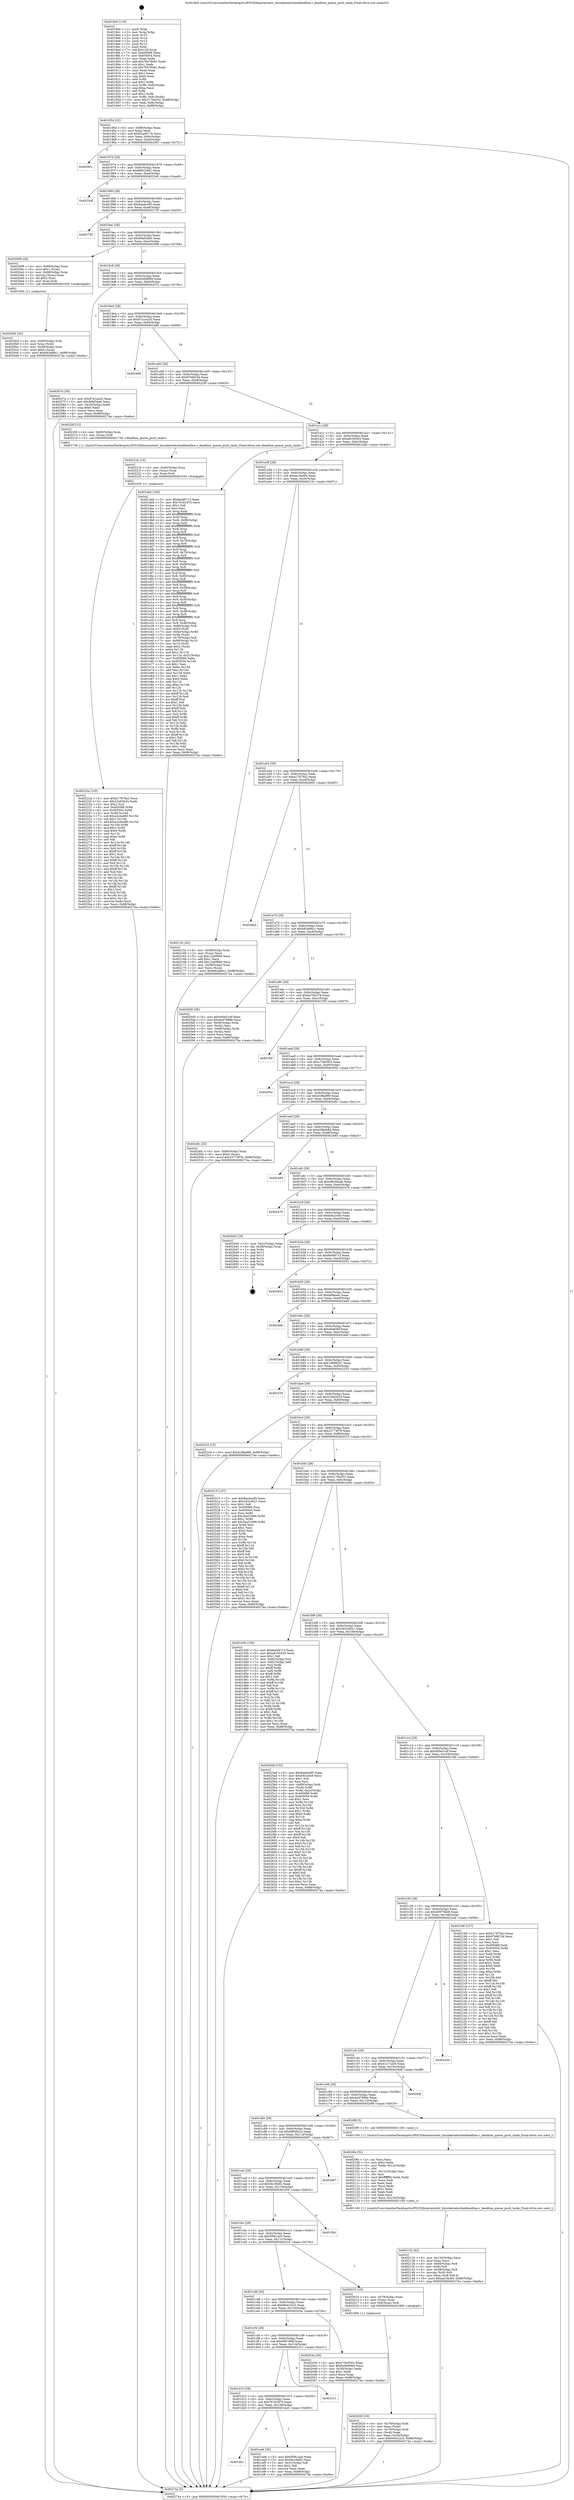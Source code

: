 digraph "0x4018e0" {
  label = "0x4018e0 (/mnt/c/Users/mathe/Desktop/tcc/POCII/binaries/extr_linuxkernelscheddeadline.c_deadline_queue_push_tasks_Final-ollvm.out::main(0))"
  labelloc = "t"
  node[shape=record]

  Entry [label="",width=0.3,height=0.3,shape=circle,fillcolor=black,style=filled]
  "0x401954" [label="{
     0x401954 [32]\l
     | [instrs]\l
     &nbsp;&nbsp;0x401954 \<+6\>: mov -0x88(%rbp),%eax\l
     &nbsp;&nbsp;0x40195a \<+2\>: mov %eax,%ecx\l
     &nbsp;&nbsp;0x40195c \<+6\>: sub $0x81ad017b,%ecx\l
     &nbsp;&nbsp;0x401962 \<+6\>: mov %eax,-0x9c(%rbp)\l
     &nbsp;&nbsp;0x401968 \<+6\>: mov %ecx,-0xa0(%rbp)\l
     &nbsp;&nbsp;0x40196e \<+6\>: je 0000000000402001 \<main+0x721\>\l
  }"]
  "0x402001" [label="{
     0x402001\l
  }", style=dashed]
  "0x401974" [label="{
     0x401974 [28]\l
     | [instrs]\l
     &nbsp;&nbsp;0x401974 \<+5\>: jmp 0000000000401979 \<main+0x99\>\l
     &nbsp;&nbsp;0x401979 \<+6\>: mov -0x9c(%rbp),%eax\l
     &nbsp;&nbsp;0x40197f \<+5\>: sub $0x86022461,%eax\l
     &nbsp;&nbsp;0x401984 \<+6\>: mov %eax,-0xa4(%rbp)\l
     &nbsp;&nbsp;0x40198a \<+6\>: je 00000000004023c8 \<main+0xae8\>\l
  }"]
  Exit [label="",width=0.3,height=0.3,shape=circle,fillcolor=black,style=filled,peripheries=2]
  "0x4023c8" [label="{
     0x4023c8\l
  }", style=dashed]
  "0x401990" [label="{
     0x401990 [28]\l
     | [instrs]\l
     &nbsp;&nbsp;0x401990 \<+5\>: jmp 0000000000401995 \<main+0xb5\>\l
     &nbsp;&nbsp;0x401995 \<+6\>: mov -0x9c(%rbp),%eax\l
     &nbsp;&nbsp;0x40199b \<+5\>: sub $0x8aedce95,%eax\l
     &nbsp;&nbsp;0x4019a0 \<+6\>: mov %eax,-0xa8(%rbp)\l
     &nbsp;&nbsp;0x4019a6 \<+6\>: je 0000000000402735 \<main+0xe55\>\l
  }"]
  "0x40222a" [label="{
     0x40222a [155]\l
     | [instrs]\l
     &nbsp;&nbsp;0x40222a \<+5\>: mov $0xb17879a2,%ecx\l
     &nbsp;&nbsp;0x40222f \<+5\>: mov $0x22e62b34,%edx\l
     &nbsp;&nbsp;0x402234 \<+3\>: mov $0x1,%sil\l
     &nbsp;&nbsp;0x402237 \<+8\>: mov 0x405068,%r8d\l
     &nbsp;&nbsp;0x40223f \<+8\>: mov 0x405054,%r9d\l
     &nbsp;&nbsp;0x402247 \<+3\>: mov %r8d,%r10d\l
     &nbsp;&nbsp;0x40224a \<+7\>: sub $0xa2cdad80,%r10d\l
     &nbsp;&nbsp;0x402251 \<+4\>: sub $0x1,%r10d\l
     &nbsp;&nbsp;0x402255 \<+7\>: add $0xa2cdad80,%r10d\l
     &nbsp;&nbsp;0x40225c \<+4\>: imul %r10d,%r8d\l
     &nbsp;&nbsp;0x402260 \<+4\>: and $0x1,%r8d\l
     &nbsp;&nbsp;0x402264 \<+4\>: cmp $0x0,%r8d\l
     &nbsp;&nbsp;0x402268 \<+4\>: sete %r11b\l
     &nbsp;&nbsp;0x40226c \<+4\>: cmp $0xa,%r9d\l
     &nbsp;&nbsp;0x402270 \<+3\>: setl %bl\l
     &nbsp;&nbsp;0x402273 \<+3\>: mov %r11b,%r14b\l
     &nbsp;&nbsp;0x402276 \<+4\>: xor $0xff,%r14b\l
     &nbsp;&nbsp;0x40227a \<+3\>: mov %bl,%r15b\l
     &nbsp;&nbsp;0x40227d \<+4\>: xor $0xff,%r15b\l
     &nbsp;&nbsp;0x402281 \<+4\>: xor $0x1,%sil\l
     &nbsp;&nbsp;0x402285 \<+3\>: mov %r14b,%r12b\l
     &nbsp;&nbsp;0x402288 \<+4\>: and $0xff,%r12b\l
     &nbsp;&nbsp;0x40228c \<+3\>: and %sil,%r11b\l
     &nbsp;&nbsp;0x40228f \<+3\>: mov %r15b,%r13b\l
     &nbsp;&nbsp;0x402292 \<+4\>: and $0xff,%r13b\l
     &nbsp;&nbsp;0x402296 \<+3\>: and %sil,%bl\l
     &nbsp;&nbsp;0x402299 \<+3\>: or %r11b,%r12b\l
     &nbsp;&nbsp;0x40229c \<+3\>: or %bl,%r13b\l
     &nbsp;&nbsp;0x40229f \<+3\>: xor %r13b,%r12b\l
     &nbsp;&nbsp;0x4022a2 \<+3\>: or %r15b,%r14b\l
     &nbsp;&nbsp;0x4022a5 \<+4\>: xor $0xff,%r14b\l
     &nbsp;&nbsp;0x4022a9 \<+4\>: or $0x1,%sil\l
     &nbsp;&nbsp;0x4022ad \<+3\>: and %sil,%r14b\l
     &nbsp;&nbsp;0x4022b0 \<+3\>: or %r14b,%r12b\l
     &nbsp;&nbsp;0x4022b3 \<+4\>: test $0x1,%r12b\l
     &nbsp;&nbsp;0x4022b7 \<+3\>: cmovne %edx,%ecx\l
     &nbsp;&nbsp;0x4022ba \<+6\>: mov %ecx,-0x88(%rbp)\l
     &nbsp;&nbsp;0x4022c0 \<+5\>: jmp 000000000040274a \<main+0xe6a\>\l
  }"]
  "0x402735" [label="{
     0x402735\l
  }", style=dashed]
  "0x4019ac" [label="{
     0x4019ac [28]\l
     | [instrs]\l
     &nbsp;&nbsp;0x4019ac \<+5\>: jmp 00000000004019b1 \<main+0xd1\>\l
     &nbsp;&nbsp;0x4019b1 \<+6\>: mov -0x9c(%rbp),%eax\l
     &nbsp;&nbsp;0x4019b7 \<+5\>: sub $0x90bf3da6,%eax\l
     &nbsp;&nbsp;0x4019bc \<+6\>: mov %eax,-0xac(%rbp)\l
     &nbsp;&nbsp;0x4019c2 \<+6\>: je 0000000000402098 \<main+0x7b8\>\l
  }"]
  "0x40221b" [label="{
     0x40221b [15]\l
     | [instrs]\l
     &nbsp;&nbsp;0x40221b \<+4\>: mov -0x60(%rbp),%rax\l
     &nbsp;&nbsp;0x40221f \<+3\>: mov (%rax),%rax\l
     &nbsp;&nbsp;0x402222 \<+3\>: mov %rax,%rdi\l
     &nbsp;&nbsp;0x402225 \<+5\>: call 0000000000401030 \<free@plt\>\l
     | [calls]\l
     &nbsp;&nbsp;0x401030 \{1\} (unknown)\l
  }"]
  "0x402098" [label="{
     0x402098 [29]\l
     | [instrs]\l
     &nbsp;&nbsp;0x402098 \<+4\>: mov -0x68(%rbp),%rax\l
     &nbsp;&nbsp;0x40209c \<+6\>: movl $0x1,(%rax)\l
     &nbsp;&nbsp;0x4020a2 \<+4\>: mov -0x68(%rbp),%rax\l
     &nbsp;&nbsp;0x4020a6 \<+3\>: movslq (%rax),%rax\l
     &nbsp;&nbsp;0x4020a9 \<+4\>: shl $0x2,%rax\l
     &nbsp;&nbsp;0x4020ad \<+3\>: mov %rax,%rdi\l
     &nbsp;&nbsp;0x4020b0 \<+5\>: call 0000000000401050 \<malloc@plt\>\l
     | [calls]\l
     &nbsp;&nbsp;0x401050 \{1\} (unknown)\l
  }"]
  "0x4019c8" [label="{
     0x4019c8 [28]\l
     | [instrs]\l
     &nbsp;&nbsp;0x4019c8 \<+5\>: jmp 00000000004019cd \<main+0xed\>\l
     &nbsp;&nbsp;0x4019cd \<+6\>: mov -0x9c(%rbp),%eax\l
     &nbsp;&nbsp;0x4019d3 \<+5\>: sub $0x920b9069,%eax\l
     &nbsp;&nbsp;0x4019d8 \<+6\>: mov %eax,-0xb0(%rbp)\l
     &nbsp;&nbsp;0x4019de \<+6\>: je 000000000040207a \<main+0x79a\>\l
  }"]
  "0x402132" [label="{
     0x402132 [42]\l
     | [instrs]\l
     &nbsp;&nbsp;0x402132 \<+6\>: mov -0x130(%rbp),%ecx\l
     &nbsp;&nbsp;0x402138 \<+3\>: imul %eax,%ecx\l
     &nbsp;&nbsp;0x40213b \<+4\>: mov -0x60(%rbp),%r8\l
     &nbsp;&nbsp;0x40213f \<+3\>: mov (%r8),%r8\l
     &nbsp;&nbsp;0x402142 \<+4\>: mov -0x58(%rbp),%r9\l
     &nbsp;&nbsp;0x402146 \<+3\>: movslq (%r9),%r9\l
     &nbsp;&nbsp;0x402149 \<+4\>: mov %ecx,(%r8,%r9,4)\l
     &nbsp;&nbsp;0x40214d \<+10\>: movl $0xaa16a4f4,-0x88(%rbp)\l
     &nbsp;&nbsp;0x402157 \<+5\>: jmp 000000000040274a \<main+0xe6a\>\l
  }"]
  "0x40207a" [label="{
     0x40207a [30]\l
     | [instrs]\l
     &nbsp;&nbsp;0x40207a \<+5\>: mov $0x97a1ea20,%eax\l
     &nbsp;&nbsp;0x40207f \<+5\>: mov $0x90bf3da6,%ecx\l
     &nbsp;&nbsp;0x402084 \<+3\>: mov -0x30(%rbp),%edx\l
     &nbsp;&nbsp;0x402087 \<+3\>: cmp $0x0,%edx\l
     &nbsp;&nbsp;0x40208a \<+3\>: cmove %ecx,%eax\l
     &nbsp;&nbsp;0x40208d \<+6\>: mov %eax,-0x88(%rbp)\l
     &nbsp;&nbsp;0x402093 \<+5\>: jmp 000000000040274a \<main+0xe6a\>\l
  }"]
  "0x4019e4" [label="{
     0x4019e4 [28]\l
     | [instrs]\l
     &nbsp;&nbsp;0x4019e4 \<+5\>: jmp 00000000004019e9 \<main+0x109\>\l
     &nbsp;&nbsp;0x4019e9 \<+6\>: mov -0x9c(%rbp),%eax\l
     &nbsp;&nbsp;0x4019ef \<+5\>: sub $0x97a1ea20,%eax\l
     &nbsp;&nbsp;0x4019f4 \<+6\>: mov %eax,-0xb4(%rbp)\l
     &nbsp;&nbsp;0x4019fa \<+6\>: je 00000000004024d9 \<main+0xbf9\>\l
  }"]
  "0x4020fe" [label="{
     0x4020fe [52]\l
     | [instrs]\l
     &nbsp;&nbsp;0x4020fe \<+2\>: xor %ecx,%ecx\l
     &nbsp;&nbsp;0x402100 \<+5\>: mov $0x2,%edx\l
     &nbsp;&nbsp;0x402105 \<+6\>: mov %edx,-0x12c(%rbp)\l
     &nbsp;&nbsp;0x40210b \<+1\>: cltd\l
     &nbsp;&nbsp;0x40210c \<+6\>: mov -0x12c(%rbp),%esi\l
     &nbsp;&nbsp;0x402112 \<+2\>: idiv %esi\l
     &nbsp;&nbsp;0x402114 \<+6\>: imul $0xfffffffe,%edx,%edx\l
     &nbsp;&nbsp;0x40211a \<+2\>: mov %ecx,%edi\l
     &nbsp;&nbsp;0x40211c \<+2\>: sub %edx,%edi\l
     &nbsp;&nbsp;0x40211e \<+2\>: mov %ecx,%edx\l
     &nbsp;&nbsp;0x402120 \<+3\>: sub $0x1,%edx\l
     &nbsp;&nbsp;0x402123 \<+2\>: add %edx,%edi\l
     &nbsp;&nbsp;0x402125 \<+2\>: sub %edi,%ecx\l
     &nbsp;&nbsp;0x402127 \<+6\>: mov %ecx,-0x130(%rbp)\l
     &nbsp;&nbsp;0x40212d \<+5\>: call 0000000000401160 \<next_i\>\l
     | [calls]\l
     &nbsp;&nbsp;0x401160 \{1\} (/mnt/c/Users/mathe/Desktop/tcc/POCII/binaries/extr_linuxkernelscheddeadline.c_deadline_queue_push_tasks_Final-ollvm.out::next_i)\l
  }"]
  "0x4024d9" [label="{
     0x4024d9\l
  }", style=dashed]
  "0x401a00" [label="{
     0x401a00 [28]\l
     | [instrs]\l
     &nbsp;&nbsp;0x401a00 \<+5\>: jmp 0000000000401a05 \<main+0x125\>\l
     &nbsp;&nbsp;0x401a05 \<+6\>: mov -0x9c(%rbp),%eax\l
     &nbsp;&nbsp;0x401a0b \<+5\>: sub $0x97b6f15d,%eax\l
     &nbsp;&nbsp;0x401a10 \<+6\>: mov %eax,-0xb8(%rbp)\l
     &nbsp;&nbsp;0x401a16 \<+6\>: je 000000000040220f \<main+0x92f\>\l
  }"]
  "0x4020b5" [label="{
     0x4020b5 [32]\l
     | [instrs]\l
     &nbsp;&nbsp;0x4020b5 \<+4\>: mov -0x60(%rbp),%rdi\l
     &nbsp;&nbsp;0x4020b9 \<+3\>: mov %rax,(%rdi)\l
     &nbsp;&nbsp;0x4020bc \<+4\>: mov -0x58(%rbp),%rax\l
     &nbsp;&nbsp;0x4020c0 \<+6\>: movl $0x0,(%rax)\l
     &nbsp;&nbsp;0x4020c6 \<+10\>: movl $0xb83a88c1,-0x88(%rbp)\l
     &nbsp;&nbsp;0x4020d0 \<+5\>: jmp 000000000040274a \<main+0xe6a\>\l
  }"]
  "0x40220f" [label="{
     0x40220f [12]\l
     | [instrs]\l
     &nbsp;&nbsp;0x40220f \<+4\>: mov -0x60(%rbp),%rax\l
     &nbsp;&nbsp;0x402213 \<+3\>: mov (%rax),%rdi\l
     &nbsp;&nbsp;0x402216 \<+5\>: call 0000000000401730 \<deadline_queue_push_tasks\>\l
     | [calls]\l
     &nbsp;&nbsp;0x401730 \{1\} (/mnt/c/Users/mathe/Desktop/tcc/POCII/binaries/extr_linuxkernelscheddeadline.c_deadline_queue_push_tasks_Final-ollvm.out::deadline_queue_push_tasks)\l
  }"]
  "0x401a1c" [label="{
     0x401a1c [28]\l
     | [instrs]\l
     &nbsp;&nbsp;0x401a1c \<+5\>: jmp 0000000000401a21 \<main+0x141\>\l
     &nbsp;&nbsp;0x401a21 \<+6\>: mov -0x9c(%rbp),%eax\l
     &nbsp;&nbsp;0x401a27 \<+5\>: sub $0xa8165545,%eax\l
     &nbsp;&nbsp;0x401a2c \<+6\>: mov %eax,-0xbc(%rbp)\l
     &nbsp;&nbsp;0x401a32 \<+6\>: je 0000000000401da0 \<main+0x4c0\>\l
  }"]
  "0x402020" [label="{
     0x402020 [30]\l
     | [instrs]\l
     &nbsp;&nbsp;0x402020 \<+4\>: mov -0x70(%rbp),%rdi\l
     &nbsp;&nbsp;0x402024 \<+2\>: mov %eax,(%rdi)\l
     &nbsp;&nbsp;0x402026 \<+4\>: mov -0x70(%rbp),%rdi\l
     &nbsp;&nbsp;0x40202a \<+2\>: mov (%rdi),%eax\l
     &nbsp;&nbsp;0x40202c \<+3\>: mov %eax,-0x30(%rbp)\l
     &nbsp;&nbsp;0x40202f \<+10\>: movl $0x664c22c3,-0x88(%rbp)\l
     &nbsp;&nbsp;0x402039 \<+5\>: jmp 000000000040274a \<main+0xe6a\>\l
  }"]
  "0x401da0" [label="{
     0x401da0 [326]\l
     | [instrs]\l
     &nbsp;&nbsp;0x401da0 \<+5\>: mov $0xfed48713,%eax\l
     &nbsp;&nbsp;0x401da5 \<+5\>: mov $0x76181870,%ecx\l
     &nbsp;&nbsp;0x401daa \<+2\>: mov $0x1,%dl\l
     &nbsp;&nbsp;0x401dac \<+2\>: xor %esi,%esi\l
     &nbsp;&nbsp;0x401dae \<+3\>: mov %rsp,%rdi\l
     &nbsp;&nbsp;0x401db1 \<+4\>: add $0xfffffffffffffff0,%rdi\l
     &nbsp;&nbsp;0x401db5 \<+3\>: mov %rdi,%rsp\l
     &nbsp;&nbsp;0x401db8 \<+4\>: mov %rdi,-0x80(%rbp)\l
     &nbsp;&nbsp;0x401dbc \<+3\>: mov %rsp,%rdi\l
     &nbsp;&nbsp;0x401dbf \<+4\>: add $0xfffffffffffffff0,%rdi\l
     &nbsp;&nbsp;0x401dc3 \<+3\>: mov %rdi,%rsp\l
     &nbsp;&nbsp;0x401dc6 \<+3\>: mov %rsp,%r8\l
     &nbsp;&nbsp;0x401dc9 \<+4\>: add $0xfffffffffffffff0,%r8\l
     &nbsp;&nbsp;0x401dcd \<+3\>: mov %r8,%rsp\l
     &nbsp;&nbsp;0x401dd0 \<+4\>: mov %r8,-0x78(%rbp)\l
     &nbsp;&nbsp;0x401dd4 \<+3\>: mov %rsp,%r8\l
     &nbsp;&nbsp;0x401dd7 \<+4\>: add $0xfffffffffffffff0,%r8\l
     &nbsp;&nbsp;0x401ddb \<+3\>: mov %r8,%rsp\l
     &nbsp;&nbsp;0x401dde \<+4\>: mov %r8,-0x70(%rbp)\l
     &nbsp;&nbsp;0x401de2 \<+3\>: mov %rsp,%r8\l
     &nbsp;&nbsp;0x401de5 \<+4\>: add $0xfffffffffffffff0,%r8\l
     &nbsp;&nbsp;0x401de9 \<+3\>: mov %r8,%rsp\l
     &nbsp;&nbsp;0x401dec \<+4\>: mov %r8,-0x68(%rbp)\l
     &nbsp;&nbsp;0x401df0 \<+3\>: mov %rsp,%r8\l
     &nbsp;&nbsp;0x401df3 \<+4\>: add $0xfffffffffffffff0,%r8\l
     &nbsp;&nbsp;0x401df7 \<+3\>: mov %r8,%rsp\l
     &nbsp;&nbsp;0x401dfa \<+4\>: mov %r8,-0x60(%rbp)\l
     &nbsp;&nbsp;0x401dfe \<+3\>: mov %rsp,%r8\l
     &nbsp;&nbsp;0x401e01 \<+4\>: add $0xfffffffffffffff0,%r8\l
     &nbsp;&nbsp;0x401e05 \<+3\>: mov %r8,%rsp\l
     &nbsp;&nbsp;0x401e08 \<+4\>: mov %r8,-0x58(%rbp)\l
     &nbsp;&nbsp;0x401e0c \<+3\>: mov %rsp,%r8\l
     &nbsp;&nbsp;0x401e0f \<+4\>: add $0xfffffffffffffff0,%r8\l
     &nbsp;&nbsp;0x401e13 \<+3\>: mov %r8,%rsp\l
     &nbsp;&nbsp;0x401e16 \<+4\>: mov %r8,-0x50(%rbp)\l
     &nbsp;&nbsp;0x401e1a \<+3\>: mov %rsp,%r8\l
     &nbsp;&nbsp;0x401e1d \<+4\>: add $0xfffffffffffffff0,%r8\l
     &nbsp;&nbsp;0x401e21 \<+3\>: mov %r8,%rsp\l
     &nbsp;&nbsp;0x401e24 \<+4\>: mov %r8,-0x48(%rbp)\l
     &nbsp;&nbsp;0x401e28 \<+3\>: mov %rsp,%r8\l
     &nbsp;&nbsp;0x401e2b \<+4\>: add $0xfffffffffffffff0,%r8\l
     &nbsp;&nbsp;0x401e2f \<+3\>: mov %r8,%rsp\l
     &nbsp;&nbsp;0x401e32 \<+4\>: mov %r8,-0x40(%rbp)\l
     &nbsp;&nbsp;0x401e36 \<+4\>: mov -0x80(%rbp),%r8\l
     &nbsp;&nbsp;0x401e3a \<+7\>: movl $0x0,(%r8)\l
     &nbsp;&nbsp;0x401e41 \<+7\>: mov -0x8c(%rbp),%r9d\l
     &nbsp;&nbsp;0x401e48 \<+3\>: mov %r9d,(%rdi)\l
     &nbsp;&nbsp;0x401e4b \<+4\>: mov -0x78(%rbp),%r8\l
     &nbsp;&nbsp;0x401e4f \<+7\>: mov -0x98(%rbp),%r10\l
     &nbsp;&nbsp;0x401e56 \<+3\>: mov %r10,(%r8)\l
     &nbsp;&nbsp;0x401e59 \<+3\>: cmpl $0x2,(%rdi)\l
     &nbsp;&nbsp;0x401e5c \<+4\>: setne %r11b\l
     &nbsp;&nbsp;0x401e60 \<+4\>: and $0x1,%r11b\l
     &nbsp;&nbsp;0x401e64 \<+4\>: mov %r11b,-0x31(%rbp)\l
     &nbsp;&nbsp;0x401e68 \<+7\>: mov 0x405068,%ebx\l
     &nbsp;&nbsp;0x401e6f \<+8\>: mov 0x405054,%r14d\l
     &nbsp;&nbsp;0x401e77 \<+3\>: sub $0x1,%esi\l
     &nbsp;&nbsp;0x401e7a \<+3\>: mov %ebx,%r15d\l
     &nbsp;&nbsp;0x401e7d \<+3\>: add %esi,%r15d\l
     &nbsp;&nbsp;0x401e80 \<+4\>: imul %r15d,%ebx\l
     &nbsp;&nbsp;0x401e84 \<+3\>: and $0x1,%ebx\l
     &nbsp;&nbsp;0x401e87 \<+3\>: cmp $0x0,%ebx\l
     &nbsp;&nbsp;0x401e8a \<+4\>: sete %r11b\l
     &nbsp;&nbsp;0x401e8e \<+4\>: cmp $0xa,%r14d\l
     &nbsp;&nbsp;0x401e92 \<+4\>: setl %r12b\l
     &nbsp;&nbsp;0x401e96 \<+3\>: mov %r11b,%r13b\l
     &nbsp;&nbsp;0x401e99 \<+4\>: xor $0xff,%r13b\l
     &nbsp;&nbsp;0x401e9d \<+3\>: mov %r12b,%sil\l
     &nbsp;&nbsp;0x401ea0 \<+4\>: xor $0xff,%sil\l
     &nbsp;&nbsp;0x401ea4 \<+3\>: xor $0x1,%dl\l
     &nbsp;&nbsp;0x401ea7 \<+3\>: mov %r13b,%dil\l
     &nbsp;&nbsp;0x401eaa \<+4\>: and $0xff,%dil\l
     &nbsp;&nbsp;0x401eae \<+3\>: and %dl,%r11b\l
     &nbsp;&nbsp;0x401eb1 \<+3\>: mov %sil,%r8b\l
     &nbsp;&nbsp;0x401eb4 \<+4\>: and $0xff,%r8b\l
     &nbsp;&nbsp;0x401eb8 \<+3\>: and %dl,%r12b\l
     &nbsp;&nbsp;0x401ebb \<+3\>: or %r11b,%dil\l
     &nbsp;&nbsp;0x401ebe \<+3\>: or %r12b,%r8b\l
     &nbsp;&nbsp;0x401ec1 \<+3\>: xor %r8b,%dil\l
     &nbsp;&nbsp;0x401ec4 \<+3\>: or %sil,%r13b\l
     &nbsp;&nbsp;0x401ec7 \<+4\>: xor $0xff,%r13b\l
     &nbsp;&nbsp;0x401ecb \<+3\>: or $0x1,%dl\l
     &nbsp;&nbsp;0x401ece \<+3\>: and %dl,%r13b\l
     &nbsp;&nbsp;0x401ed1 \<+3\>: or %r13b,%dil\l
     &nbsp;&nbsp;0x401ed4 \<+4\>: test $0x1,%dil\l
     &nbsp;&nbsp;0x401ed8 \<+3\>: cmovne %ecx,%eax\l
     &nbsp;&nbsp;0x401edb \<+6\>: mov %eax,-0x88(%rbp)\l
     &nbsp;&nbsp;0x401ee1 \<+5\>: jmp 000000000040274a \<main+0xe6a\>\l
  }"]
  "0x401a38" [label="{
     0x401a38 [28]\l
     | [instrs]\l
     &nbsp;&nbsp;0x401a38 \<+5\>: jmp 0000000000401a3d \<main+0x15d\>\l
     &nbsp;&nbsp;0x401a3d \<+6\>: mov -0x9c(%rbp),%eax\l
     &nbsp;&nbsp;0x401a43 \<+5\>: sub $0xaa16a4f4,%eax\l
     &nbsp;&nbsp;0x401a48 \<+6\>: mov %eax,-0xc0(%rbp)\l
     &nbsp;&nbsp;0x401a4e \<+6\>: je 000000000040215c \<main+0x87c\>\l
  }"]
  "0x401d2c" [label="{
     0x401d2c\l
  }", style=dashed]
  "0x40215c" [label="{
     0x40215c [42]\l
     | [instrs]\l
     &nbsp;&nbsp;0x40215c \<+4\>: mov -0x58(%rbp),%rax\l
     &nbsp;&nbsp;0x402160 \<+2\>: mov (%rax),%ecx\l
     &nbsp;&nbsp;0x402162 \<+6\>: sub $0x12a0f89d,%ecx\l
     &nbsp;&nbsp;0x402168 \<+3\>: add $0x1,%ecx\l
     &nbsp;&nbsp;0x40216b \<+6\>: add $0x12a0f89d,%ecx\l
     &nbsp;&nbsp;0x402171 \<+4\>: mov -0x58(%rbp),%rax\l
     &nbsp;&nbsp;0x402175 \<+2\>: mov %ecx,(%rax)\l
     &nbsp;&nbsp;0x402177 \<+10\>: movl $0xb83a88c1,-0x88(%rbp)\l
     &nbsp;&nbsp;0x402181 \<+5\>: jmp 000000000040274a \<main+0xe6a\>\l
  }"]
  "0x401a54" [label="{
     0x401a54 [28]\l
     | [instrs]\l
     &nbsp;&nbsp;0x401a54 \<+5\>: jmp 0000000000401a59 \<main+0x179\>\l
     &nbsp;&nbsp;0x401a59 \<+6\>: mov -0x9c(%rbp),%eax\l
     &nbsp;&nbsp;0x401a5f \<+5\>: sub $0xb17879a2,%eax\l
     &nbsp;&nbsp;0x401a64 \<+6\>: mov %eax,-0xc4(%rbp)\l
     &nbsp;&nbsp;0x401a6a \<+6\>: je 00000000004026b5 \<main+0xdd5\>\l
  }"]
  "0x401ee6" [label="{
     0x401ee6 [30]\l
     | [instrs]\l
     &nbsp;&nbsp;0x401ee6 \<+5\>: mov $0x5f561ac0,%eax\l
     &nbsp;&nbsp;0x401eeb \<+5\>: mov $0x5b1f0ef2,%ecx\l
     &nbsp;&nbsp;0x401ef0 \<+3\>: mov -0x31(%rbp),%dl\l
     &nbsp;&nbsp;0x401ef3 \<+3\>: test $0x1,%dl\l
     &nbsp;&nbsp;0x401ef6 \<+3\>: cmovne %ecx,%eax\l
     &nbsp;&nbsp;0x401ef9 \<+6\>: mov %eax,-0x88(%rbp)\l
     &nbsp;&nbsp;0x401eff \<+5\>: jmp 000000000040274a \<main+0xe6a\>\l
  }"]
  "0x4026b5" [label="{
     0x4026b5\l
  }", style=dashed]
  "0x401a70" [label="{
     0x401a70 [28]\l
     | [instrs]\l
     &nbsp;&nbsp;0x401a70 \<+5\>: jmp 0000000000401a75 \<main+0x195\>\l
     &nbsp;&nbsp;0x401a75 \<+6\>: mov -0x9c(%rbp),%eax\l
     &nbsp;&nbsp;0x401a7b \<+5\>: sub $0xb83a88c1,%eax\l
     &nbsp;&nbsp;0x401a80 \<+6\>: mov %eax,-0xc8(%rbp)\l
     &nbsp;&nbsp;0x401a86 \<+6\>: je 00000000004020d5 \<main+0x7f5\>\l
  }"]
  "0x401d10" [label="{
     0x401d10 [28]\l
     | [instrs]\l
     &nbsp;&nbsp;0x401d10 \<+5\>: jmp 0000000000401d15 \<main+0x435\>\l
     &nbsp;&nbsp;0x401d15 \<+6\>: mov -0x9c(%rbp),%eax\l
     &nbsp;&nbsp;0x401d1b \<+5\>: sub $0x76181870,%eax\l
     &nbsp;&nbsp;0x401d20 \<+6\>: mov %eax,-0x128(%rbp)\l
     &nbsp;&nbsp;0x401d26 \<+6\>: je 0000000000401ee6 \<main+0x606\>\l
  }"]
  "0x4020d5" [label="{
     0x4020d5 [36]\l
     | [instrs]\l
     &nbsp;&nbsp;0x4020d5 \<+5\>: mov $0x400e51df,%eax\l
     &nbsp;&nbsp;0x4020da \<+5\>: mov $0x4ed7999e,%ecx\l
     &nbsp;&nbsp;0x4020df \<+4\>: mov -0x58(%rbp),%rdx\l
     &nbsp;&nbsp;0x4020e3 \<+2\>: mov (%rdx),%esi\l
     &nbsp;&nbsp;0x4020e5 \<+4\>: mov -0x68(%rbp),%rdx\l
     &nbsp;&nbsp;0x4020e9 \<+2\>: cmp (%rdx),%esi\l
     &nbsp;&nbsp;0x4020eb \<+3\>: cmovl %ecx,%eax\l
     &nbsp;&nbsp;0x4020ee \<+6\>: mov %eax,-0x88(%rbp)\l
     &nbsp;&nbsp;0x4020f4 \<+5\>: jmp 000000000040274a \<main+0xe6a\>\l
  }"]
  "0x401a8c" [label="{
     0x401a8c [28]\l
     | [instrs]\l
     &nbsp;&nbsp;0x401a8c \<+5\>: jmp 0000000000401a91 \<main+0x1b1\>\l
     &nbsp;&nbsp;0x401a91 \<+6\>: mov -0x9c(%rbp),%eax\l
     &nbsp;&nbsp;0x401a97 \<+5\>: sub $0xba70b278,%eax\l
     &nbsp;&nbsp;0x401a9c \<+6\>: mov %eax,-0xcc(%rbp)\l
     &nbsp;&nbsp;0x401aa2 \<+6\>: je 0000000000401f5f \<main+0x67f\>\l
  }"]
  "0x402311" [label="{
     0x402311\l
  }", style=dashed]
  "0x401f5f" [label="{
     0x401f5f\l
  }", style=dashed]
  "0x401aa8" [label="{
     0x401aa8 [28]\l
     | [instrs]\l
     &nbsp;&nbsp;0x401aa8 \<+5\>: jmp 0000000000401aad \<main+0x1cd\>\l
     &nbsp;&nbsp;0x401aad \<+6\>: mov -0x9c(%rbp),%eax\l
     &nbsp;&nbsp;0x401ab3 \<+5\>: sub $0xc73b0503,%eax\l
     &nbsp;&nbsp;0x401ab8 \<+6\>: mov %eax,-0xd0(%rbp)\l
     &nbsp;&nbsp;0x401abe \<+6\>: je 000000000040205c \<main+0x77c\>\l
  }"]
  "0x401cf4" [label="{
     0x401cf4 [28]\l
     | [instrs]\l
     &nbsp;&nbsp;0x401cf4 \<+5\>: jmp 0000000000401cf9 \<main+0x419\>\l
     &nbsp;&nbsp;0x401cf9 \<+6\>: mov -0x9c(%rbp),%eax\l
     &nbsp;&nbsp;0x401cff \<+5\>: sub $0x69879fdf,%eax\l
     &nbsp;&nbsp;0x401d04 \<+6\>: mov %eax,-0x124(%rbp)\l
     &nbsp;&nbsp;0x401d0a \<+6\>: je 0000000000402311 \<main+0xa31\>\l
  }"]
  "0x40205c" [label="{
     0x40205c\l
  }", style=dashed]
  "0x401ac4" [label="{
     0x401ac4 [28]\l
     | [instrs]\l
     &nbsp;&nbsp;0x401ac4 \<+5\>: jmp 0000000000401ac9 \<main+0x1e9\>\l
     &nbsp;&nbsp;0x401ac9 \<+6\>: mov -0x9c(%rbp),%eax\l
     &nbsp;&nbsp;0x401acf \<+5\>: sub $0xd1f8a989,%eax\l
     &nbsp;&nbsp;0x401ad4 \<+6\>: mov %eax,-0xd4(%rbp)\l
     &nbsp;&nbsp;0x401ada \<+6\>: je 00000000004024fc \<main+0xc1c\>\l
  }"]
  "0x40203e" [label="{
     0x40203e [30]\l
     | [instrs]\l
     &nbsp;&nbsp;0x40203e \<+5\>: mov $0xc73b0503,%eax\l
     &nbsp;&nbsp;0x402043 \<+5\>: mov $0x920b9069,%ecx\l
     &nbsp;&nbsp;0x402048 \<+3\>: mov -0x30(%rbp),%edx\l
     &nbsp;&nbsp;0x40204b \<+3\>: cmp $0x1,%edx\l
     &nbsp;&nbsp;0x40204e \<+3\>: cmovl %ecx,%eax\l
     &nbsp;&nbsp;0x402051 \<+6\>: mov %eax,-0x88(%rbp)\l
     &nbsp;&nbsp;0x402057 \<+5\>: jmp 000000000040274a \<main+0xe6a\>\l
  }"]
  "0x4024fc" [label="{
     0x4024fc [25]\l
     | [instrs]\l
     &nbsp;&nbsp;0x4024fc \<+4\>: mov -0x80(%rbp),%rax\l
     &nbsp;&nbsp;0x402500 \<+6\>: movl $0x0,(%rax)\l
     &nbsp;&nbsp;0x402506 \<+10\>: movl $0x23774f78,-0x88(%rbp)\l
     &nbsp;&nbsp;0x402510 \<+5\>: jmp 000000000040274a \<main+0xe6a\>\l
  }"]
  "0x401ae0" [label="{
     0x401ae0 [28]\l
     | [instrs]\l
     &nbsp;&nbsp;0x401ae0 \<+5\>: jmp 0000000000401ae5 \<main+0x205\>\l
     &nbsp;&nbsp;0x401ae5 \<+6\>: mov -0x9c(%rbp),%eax\l
     &nbsp;&nbsp;0x401aeb \<+5\>: sub $0xd3fab68d,%eax\l
     &nbsp;&nbsp;0x401af0 \<+6\>: mov %eax,-0xd8(%rbp)\l
     &nbsp;&nbsp;0x401af6 \<+6\>: je 0000000000402485 \<main+0xba5\>\l
  }"]
  "0x401cd8" [label="{
     0x401cd8 [28]\l
     | [instrs]\l
     &nbsp;&nbsp;0x401cd8 \<+5\>: jmp 0000000000401cdd \<main+0x3fd\>\l
     &nbsp;&nbsp;0x401cdd \<+6\>: mov -0x9c(%rbp),%eax\l
     &nbsp;&nbsp;0x401ce3 \<+5\>: sub $0x664c22c3,%eax\l
     &nbsp;&nbsp;0x401ce8 \<+6\>: mov %eax,-0x120(%rbp)\l
     &nbsp;&nbsp;0x401cee \<+6\>: je 000000000040203e \<main+0x75e\>\l
  }"]
  "0x402485" [label="{
     0x402485\l
  }", style=dashed]
  "0x401afc" [label="{
     0x401afc [28]\l
     | [instrs]\l
     &nbsp;&nbsp;0x401afc \<+5\>: jmp 0000000000401b01 \<main+0x221\>\l
     &nbsp;&nbsp;0x401b01 \<+6\>: mov -0x9c(%rbp),%eax\l
     &nbsp;&nbsp;0x401b07 \<+5\>: sub $0xd9b58aa8,%eax\l
     &nbsp;&nbsp;0x401b0c \<+6\>: mov %eax,-0xdc(%rbp)\l
     &nbsp;&nbsp;0x401b12 \<+6\>: je 0000000000402476 \<main+0xb96\>\l
  }"]
  "0x402010" [label="{
     0x402010 [16]\l
     | [instrs]\l
     &nbsp;&nbsp;0x402010 \<+4\>: mov -0x78(%rbp),%rax\l
     &nbsp;&nbsp;0x402014 \<+3\>: mov (%rax),%rax\l
     &nbsp;&nbsp;0x402017 \<+4\>: mov 0x8(%rax),%rdi\l
     &nbsp;&nbsp;0x40201b \<+5\>: call 0000000000401060 \<atoi@plt\>\l
     | [calls]\l
     &nbsp;&nbsp;0x401060 \{1\} (unknown)\l
  }"]
  "0x402476" [label="{
     0x402476\l
  }", style=dashed]
  "0x401b18" [label="{
     0x401b18 [28]\l
     | [instrs]\l
     &nbsp;&nbsp;0x401b18 \<+5\>: jmp 0000000000401b1d \<main+0x23d\>\l
     &nbsp;&nbsp;0x401b1d \<+6\>: mov -0x9c(%rbp),%eax\l
     &nbsp;&nbsp;0x401b23 \<+5\>: sub $0xfc6c2449,%eax\l
     &nbsp;&nbsp;0x401b28 \<+6\>: mov %eax,-0xe0(%rbp)\l
     &nbsp;&nbsp;0x401b2e \<+6\>: je 0000000000402640 \<main+0xd60\>\l
  }"]
  "0x401cbc" [label="{
     0x401cbc [28]\l
     | [instrs]\l
     &nbsp;&nbsp;0x401cbc \<+5\>: jmp 0000000000401cc1 \<main+0x3e1\>\l
     &nbsp;&nbsp;0x401cc1 \<+6\>: mov -0x9c(%rbp),%eax\l
     &nbsp;&nbsp;0x401cc7 \<+5\>: sub $0x5f561ac0,%eax\l
     &nbsp;&nbsp;0x401ccc \<+6\>: mov %eax,-0x11c(%rbp)\l
     &nbsp;&nbsp;0x401cd2 \<+6\>: je 0000000000402010 \<main+0x730\>\l
  }"]
  "0x402640" [label="{
     0x402640 [18]\l
     | [instrs]\l
     &nbsp;&nbsp;0x402640 \<+3\>: mov -0x2c(%rbp),%eax\l
     &nbsp;&nbsp;0x402643 \<+4\>: lea -0x28(%rbp),%rsp\l
     &nbsp;&nbsp;0x402647 \<+1\>: pop %rbx\l
     &nbsp;&nbsp;0x402648 \<+2\>: pop %r12\l
     &nbsp;&nbsp;0x40264a \<+2\>: pop %r13\l
     &nbsp;&nbsp;0x40264c \<+2\>: pop %r14\l
     &nbsp;&nbsp;0x40264e \<+2\>: pop %r15\l
     &nbsp;&nbsp;0x402650 \<+1\>: pop %rbp\l
     &nbsp;&nbsp;0x402651 \<+1\>: ret\l
  }"]
  "0x401b34" [label="{
     0x401b34 [28]\l
     | [instrs]\l
     &nbsp;&nbsp;0x401b34 \<+5\>: jmp 0000000000401b39 \<main+0x259\>\l
     &nbsp;&nbsp;0x401b39 \<+6\>: mov -0x9c(%rbp),%eax\l
     &nbsp;&nbsp;0x401b3f \<+5\>: sub $0xfed48713,%eax\l
     &nbsp;&nbsp;0x401b44 \<+6\>: mov %eax,-0xe4(%rbp)\l
     &nbsp;&nbsp;0x401b4a \<+6\>: je 0000000000402652 \<main+0xd72\>\l
  }"]
  "0x401f04" [label="{
     0x401f04\l
  }", style=dashed]
  "0x402652" [label="{
     0x402652\l
  }", style=dashed]
  "0x401b50" [label="{
     0x401b50 [28]\l
     | [instrs]\l
     &nbsp;&nbsp;0x401b50 \<+5\>: jmp 0000000000401b55 \<main+0x275\>\l
     &nbsp;&nbsp;0x401b55 \<+6\>: mov -0x9c(%rbp),%eax\l
     &nbsp;&nbsp;0x401b5b \<+5\>: sub $0xb89eadc,%eax\l
     &nbsp;&nbsp;0x401b60 \<+6\>: mov %eax,-0xe8(%rbp)\l
     &nbsp;&nbsp;0x401b66 \<+6\>: je 00000000004024e8 \<main+0xc08\>\l
  }"]
  "0x401ca0" [label="{
     0x401ca0 [28]\l
     | [instrs]\l
     &nbsp;&nbsp;0x401ca0 \<+5\>: jmp 0000000000401ca5 \<main+0x3c5\>\l
     &nbsp;&nbsp;0x401ca5 \<+6\>: mov -0x9c(%rbp),%eax\l
     &nbsp;&nbsp;0x401cab \<+5\>: sub $0x5b1f0ef2,%eax\l
     &nbsp;&nbsp;0x401cb0 \<+6\>: mov %eax,-0x118(%rbp)\l
     &nbsp;&nbsp;0x401cb6 \<+6\>: je 0000000000401f04 \<main+0x624\>\l
  }"]
  "0x4024e8" [label="{
     0x4024e8\l
  }", style=dashed]
  "0x401b6c" [label="{
     0x401b6c [28]\l
     | [instrs]\l
     &nbsp;&nbsp;0x401b6c \<+5\>: jmp 0000000000401b71 \<main+0x291\>\l
     &nbsp;&nbsp;0x401b71 \<+6\>: mov -0x9c(%rbp),%eax\l
     &nbsp;&nbsp;0x401b77 \<+5\>: sub $0xe0a83bf,%eax\l
     &nbsp;&nbsp;0x401b7c \<+6\>: mov %eax,-0xec(%rbp)\l
     &nbsp;&nbsp;0x401b82 \<+6\>: je 00000000004024af \<main+0xbcf\>\l
  }"]
  "0x402697" [label="{
     0x402697\l
  }", style=dashed]
  "0x4024af" [label="{
     0x4024af\l
  }", style=dashed]
  "0x401b88" [label="{
     0x401b88 [28]\l
     | [instrs]\l
     &nbsp;&nbsp;0x401b88 \<+5\>: jmp 0000000000401b8d \<main+0x2ad\>\l
     &nbsp;&nbsp;0x401b8d \<+6\>: mov -0x9c(%rbp),%eax\l
     &nbsp;&nbsp;0x401b93 \<+5\>: sub $0x1d8982e7,%eax\l
     &nbsp;&nbsp;0x401b98 \<+6\>: mov %eax,-0xf0(%rbp)\l
     &nbsp;&nbsp;0x401b9e \<+6\>: je 0000000000402335 \<main+0xa55\>\l
  }"]
  "0x401c84" [label="{
     0x401c84 [28]\l
     | [instrs]\l
     &nbsp;&nbsp;0x401c84 \<+5\>: jmp 0000000000401c89 \<main+0x3a9\>\l
     &nbsp;&nbsp;0x401c89 \<+6\>: mov -0x9c(%rbp),%eax\l
     &nbsp;&nbsp;0x401c8f \<+5\>: sub $0x59f35b1e,%eax\l
     &nbsp;&nbsp;0x401c94 \<+6\>: mov %eax,-0x114(%rbp)\l
     &nbsp;&nbsp;0x401c9a \<+6\>: je 0000000000402697 \<main+0xdb7\>\l
  }"]
  "0x402335" [label="{
     0x402335\l
  }", style=dashed]
  "0x401ba4" [label="{
     0x401ba4 [28]\l
     | [instrs]\l
     &nbsp;&nbsp;0x401ba4 \<+5\>: jmp 0000000000401ba9 \<main+0x2c9\>\l
     &nbsp;&nbsp;0x401ba9 \<+6\>: mov -0x9c(%rbp),%eax\l
     &nbsp;&nbsp;0x401baf \<+5\>: sub $0x22e62b34,%eax\l
     &nbsp;&nbsp;0x401bb4 \<+6\>: mov %eax,-0xf4(%rbp)\l
     &nbsp;&nbsp;0x401bba \<+6\>: je 00000000004022c5 \<main+0x9e5\>\l
  }"]
  "0x4020f9" [label="{
     0x4020f9 [5]\l
     | [instrs]\l
     &nbsp;&nbsp;0x4020f9 \<+5\>: call 0000000000401160 \<next_i\>\l
     | [calls]\l
     &nbsp;&nbsp;0x401160 \{1\} (/mnt/c/Users/mathe/Desktop/tcc/POCII/binaries/extr_linuxkernelscheddeadline.c_deadline_queue_push_tasks_Final-ollvm.out::next_i)\l
  }"]
  "0x4022c5" [label="{
     0x4022c5 [15]\l
     | [instrs]\l
     &nbsp;&nbsp;0x4022c5 \<+10\>: movl $0xd1f8a989,-0x88(%rbp)\l
     &nbsp;&nbsp;0x4022cf \<+5\>: jmp 000000000040274a \<main+0xe6a\>\l
  }"]
  "0x401bc0" [label="{
     0x401bc0 [28]\l
     | [instrs]\l
     &nbsp;&nbsp;0x401bc0 \<+5\>: jmp 0000000000401bc5 \<main+0x2e5\>\l
     &nbsp;&nbsp;0x401bc5 \<+6\>: mov -0x9c(%rbp),%eax\l
     &nbsp;&nbsp;0x401bcb \<+5\>: sub $0x23774f78,%eax\l
     &nbsp;&nbsp;0x401bd0 \<+6\>: mov %eax,-0xf8(%rbp)\l
     &nbsp;&nbsp;0x401bd6 \<+6\>: je 0000000000402515 \<main+0xc35\>\l
  }"]
  "0x401c68" [label="{
     0x401c68 [28]\l
     | [instrs]\l
     &nbsp;&nbsp;0x401c68 \<+5\>: jmp 0000000000401c6d \<main+0x38d\>\l
     &nbsp;&nbsp;0x401c6d \<+6\>: mov -0x9c(%rbp),%eax\l
     &nbsp;&nbsp;0x401c73 \<+5\>: sub $0x4ed7999e,%eax\l
     &nbsp;&nbsp;0x401c78 \<+6\>: mov %eax,-0x110(%rbp)\l
     &nbsp;&nbsp;0x401c7e \<+6\>: je 00000000004020f9 \<main+0x819\>\l
  }"]
  "0x402515" [label="{
     0x402515 [147]\l
     | [instrs]\l
     &nbsp;&nbsp;0x402515 \<+5\>: mov $0x8aedce95,%eax\l
     &nbsp;&nbsp;0x40251a \<+5\>: mov $0x34324621,%ecx\l
     &nbsp;&nbsp;0x40251f \<+2\>: mov $0x1,%dl\l
     &nbsp;&nbsp;0x402521 \<+7\>: mov 0x405068,%esi\l
     &nbsp;&nbsp;0x402528 \<+7\>: mov 0x405054,%edi\l
     &nbsp;&nbsp;0x40252f \<+3\>: mov %esi,%r8d\l
     &nbsp;&nbsp;0x402532 \<+7\>: sub $0x3ea31b99,%r8d\l
     &nbsp;&nbsp;0x402539 \<+4\>: sub $0x1,%r8d\l
     &nbsp;&nbsp;0x40253d \<+7\>: add $0x3ea31b99,%r8d\l
     &nbsp;&nbsp;0x402544 \<+4\>: imul %r8d,%esi\l
     &nbsp;&nbsp;0x402548 \<+3\>: and $0x1,%esi\l
     &nbsp;&nbsp;0x40254b \<+3\>: cmp $0x0,%esi\l
     &nbsp;&nbsp;0x40254e \<+4\>: sete %r9b\l
     &nbsp;&nbsp;0x402552 \<+3\>: cmp $0xa,%edi\l
     &nbsp;&nbsp;0x402555 \<+4\>: setl %r10b\l
     &nbsp;&nbsp;0x402559 \<+3\>: mov %r9b,%r11b\l
     &nbsp;&nbsp;0x40255c \<+4\>: xor $0xff,%r11b\l
     &nbsp;&nbsp;0x402560 \<+3\>: mov %r10b,%bl\l
     &nbsp;&nbsp;0x402563 \<+3\>: xor $0xff,%bl\l
     &nbsp;&nbsp;0x402566 \<+3\>: xor $0x0,%dl\l
     &nbsp;&nbsp;0x402569 \<+3\>: mov %r11b,%r14b\l
     &nbsp;&nbsp;0x40256c \<+4\>: and $0x0,%r14b\l
     &nbsp;&nbsp;0x402570 \<+3\>: and %dl,%r9b\l
     &nbsp;&nbsp;0x402573 \<+3\>: mov %bl,%r15b\l
     &nbsp;&nbsp;0x402576 \<+4\>: and $0x0,%r15b\l
     &nbsp;&nbsp;0x40257a \<+3\>: and %dl,%r10b\l
     &nbsp;&nbsp;0x40257d \<+3\>: or %r9b,%r14b\l
     &nbsp;&nbsp;0x402580 \<+3\>: or %r10b,%r15b\l
     &nbsp;&nbsp;0x402583 \<+3\>: xor %r15b,%r14b\l
     &nbsp;&nbsp;0x402586 \<+3\>: or %bl,%r11b\l
     &nbsp;&nbsp;0x402589 \<+4\>: xor $0xff,%r11b\l
     &nbsp;&nbsp;0x40258d \<+3\>: or $0x0,%dl\l
     &nbsp;&nbsp;0x402590 \<+3\>: and %dl,%r11b\l
     &nbsp;&nbsp;0x402593 \<+3\>: or %r11b,%r14b\l
     &nbsp;&nbsp;0x402596 \<+4\>: test $0x1,%r14b\l
     &nbsp;&nbsp;0x40259a \<+3\>: cmovne %ecx,%eax\l
     &nbsp;&nbsp;0x40259d \<+6\>: mov %eax,-0x88(%rbp)\l
     &nbsp;&nbsp;0x4025a3 \<+5\>: jmp 000000000040274a \<main+0xe6a\>\l
  }"]
  "0x401bdc" [label="{
     0x401bdc [28]\l
     | [instrs]\l
     &nbsp;&nbsp;0x401bdc \<+5\>: jmp 0000000000401be1 \<main+0x301\>\l
     &nbsp;&nbsp;0x401be1 \<+6\>: mov -0x9c(%rbp),%eax\l
     &nbsp;&nbsp;0x401be7 \<+5\>: sub $0x3176e552,%eax\l
     &nbsp;&nbsp;0x401bec \<+6\>: mov %eax,-0xfc(%rbp)\l
     &nbsp;&nbsp;0x401bf2 \<+6\>: je 0000000000401d36 \<main+0x456\>\l
  }"]
  "0x4026df" [label="{
     0x4026df\l
  }", style=dashed]
  "0x401d36" [label="{
     0x401d36 [106]\l
     | [instrs]\l
     &nbsp;&nbsp;0x401d36 \<+5\>: mov $0xfed48713,%eax\l
     &nbsp;&nbsp;0x401d3b \<+5\>: mov $0xa8165545,%ecx\l
     &nbsp;&nbsp;0x401d40 \<+2\>: mov $0x1,%dl\l
     &nbsp;&nbsp;0x401d42 \<+7\>: mov -0x82(%rbp),%sil\l
     &nbsp;&nbsp;0x401d49 \<+7\>: mov -0x81(%rbp),%dil\l
     &nbsp;&nbsp;0x401d50 \<+3\>: mov %sil,%r8b\l
     &nbsp;&nbsp;0x401d53 \<+4\>: xor $0xff,%r8b\l
     &nbsp;&nbsp;0x401d57 \<+3\>: mov %dil,%r9b\l
     &nbsp;&nbsp;0x401d5a \<+4\>: xor $0xff,%r9b\l
     &nbsp;&nbsp;0x401d5e \<+3\>: xor $0x1,%dl\l
     &nbsp;&nbsp;0x401d61 \<+3\>: mov %r8b,%r10b\l
     &nbsp;&nbsp;0x401d64 \<+4\>: and $0xff,%r10b\l
     &nbsp;&nbsp;0x401d68 \<+3\>: and %dl,%sil\l
     &nbsp;&nbsp;0x401d6b \<+3\>: mov %r9b,%r11b\l
     &nbsp;&nbsp;0x401d6e \<+4\>: and $0xff,%r11b\l
     &nbsp;&nbsp;0x401d72 \<+3\>: and %dl,%dil\l
     &nbsp;&nbsp;0x401d75 \<+3\>: or %sil,%r10b\l
     &nbsp;&nbsp;0x401d78 \<+3\>: or %dil,%r11b\l
     &nbsp;&nbsp;0x401d7b \<+3\>: xor %r11b,%r10b\l
     &nbsp;&nbsp;0x401d7e \<+3\>: or %r9b,%r8b\l
     &nbsp;&nbsp;0x401d81 \<+4\>: xor $0xff,%r8b\l
     &nbsp;&nbsp;0x401d85 \<+3\>: or $0x1,%dl\l
     &nbsp;&nbsp;0x401d88 \<+3\>: and %dl,%r8b\l
     &nbsp;&nbsp;0x401d8b \<+3\>: or %r8b,%r10b\l
     &nbsp;&nbsp;0x401d8e \<+4\>: test $0x1,%r10b\l
     &nbsp;&nbsp;0x401d92 \<+3\>: cmovne %ecx,%eax\l
     &nbsp;&nbsp;0x401d95 \<+6\>: mov %eax,-0x88(%rbp)\l
     &nbsp;&nbsp;0x401d9b \<+5\>: jmp 000000000040274a \<main+0xe6a\>\l
  }"]
  "0x401bf8" [label="{
     0x401bf8 [28]\l
     | [instrs]\l
     &nbsp;&nbsp;0x401bf8 \<+5\>: jmp 0000000000401bfd \<main+0x31d\>\l
     &nbsp;&nbsp;0x401bfd \<+6\>: mov -0x9c(%rbp),%eax\l
     &nbsp;&nbsp;0x401c03 \<+5\>: sub $0x34324621,%eax\l
     &nbsp;&nbsp;0x401c08 \<+6\>: mov %eax,-0x100(%rbp)\l
     &nbsp;&nbsp;0x401c0e \<+6\>: je 00000000004025a8 \<main+0xcc8\>\l
  }"]
  "0x40274a" [label="{
     0x40274a [5]\l
     | [instrs]\l
     &nbsp;&nbsp;0x40274a \<+5\>: jmp 0000000000401954 \<main+0x74\>\l
  }"]
  "0x4018e0" [label="{
     0x4018e0 [116]\l
     | [instrs]\l
     &nbsp;&nbsp;0x4018e0 \<+1\>: push %rbp\l
     &nbsp;&nbsp;0x4018e1 \<+3\>: mov %rsp,%rbp\l
     &nbsp;&nbsp;0x4018e4 \<+2\>: push %r15\l
     &nbsp;&nbsp;0x4018e6 \<+2\>: push %r14\l
     &nbsp;&nbsp;0x4018e8 \<+2\>: push %r13\l
     &nbsp;&nbsp;0x4018ea \<+2\>: push %r12\l
     &nbsp;&nbsp;0x4018ec \<+1\>: push %rbx\l
     &nbsp;&nbsp;0x4018ed \<+7\>: sub $0x128,%rsp\l
     &nbsp;&nbsp;0x4018f4 \<+7\>: mov 0x405068,%eax\l
     &nbsp;&nbsp;0x4018fb \<+7\>: mov 0x405054,%ecx\l
     &nbsp;&nbsp;0x401902 \<+2\>: mov %eax,%edx\l
     &nbsp;&nbsp;0x401904 \<+6\>: add $0x78479e81,%edx\l
     &nbsp;&nbsp;0x40190a \<+3\>: sub $0x1,%edx\l
     &nbsp;&nbsp;0x40190d \<+6\>: sub $0x78479e81,%edx\l
     &nbsp;&nbsp;0x401913 \<+3\>: imul %edx,%eax\l
     &nbsp;&nbsp;0x401916 \<+3\>: and $0x1,%eax\l
     &nbsp;&nbsp;0x401919 \<+3\>: cmp $0x0,%eax\l
     &nbsp;&nbsp;0x40191c \<+4\>: sete %r8b\l
     &nbsp;&nbsp;0x401920 \<+4\>: and $0x1,%r8b\l
     &nbsp;&nbsp;0x401924 \<+7\>: mov %r8b,-0x82(%rbp)\l
     &nbsp;&nbsp;0x40192b \<+3\>: cmp $0xa,%ecx\l
     &nbsp;&nbsp;0x40192e \<+4\>: setl %r8b\l
     &nbsp;&nbsp;0x401932 \<+4\>: and $0x1,%r8b\l
     &nbsp;&nbsp;0x401936 \<+7\>: mov %r8b,-0x81(%rbp)\l
     &nbsp;&nbsp;0x40193d \<+10\>: movl $0x3176e552,-0x88(%rbp)\l
     &nbsp;&nbsp;0x401947 \<+6\>: mov %edi,-0x8c(%rbp)\l
     &nbsp;&nbsp;0x40194d \<+7\>: mov %rsi,-0x98(%rbp)\l
  }"]
  "0x401c4c" [label="{
     0x401c4c [28]\l
     | [instrs]\l
     &nbsp;&nbsp;0x401c4c \<+5\>: jmp 0000000000401c51 \<main+0x371\>\l
     &nbsp;&nbsp;0x401c51 \<+6\>: mov -0x9c(%rbp),%eax\l
     &nbsp;&nbsp;0x401c57 \<+5\>: sub $0x41c71a50,%eax\l
     &nbsp;&nbsp;0x401c5c \<+6\>: mov %eax,-0x10c(%rbp)\l
     &nbsp;&nbsp;0x401c62 \<+6\>: je 00000000004026df \<main+0xdff\>\l
  }"]
  "0x4022d4" [label="{
     0x4022d4\l
  }", style=dashed]
  "0x4025a8" [label="{
     0x4025a8 [152]\l
     | [instrs]\l
     &nbsp;&nbsp;0x4025a8 \<+5\>: mov $0x8aedce95,%eax\l
     &nbsp;&nbsp;0x4025ad \<+5\>: mov $0xfc6c2449,%ecx\l
     &nbsp;&nbsp;0x4025b2 \<+2\>: mov $0x1,%dl\l
     &nbsp;&nbsp;0x4025b4 \<+2\>: xor %esi,%esi\l
     &nbsp;&nbsp;0x4025b6 \<+4\>: mov -0x80(%rbp),%rdi\l
     &nbsp;&nbsp;0x4025ba \<+3\>: mov (%rdi),%r8d\l
     &nbsp;&nbsp;0x4025bd \<+4\>: mov %r8d,-0x2c(%rbp)\l
     &nbsp;&nbsp;0x4025c1 \<+8\>: mov 0x405068,%r8d\l
     &nbsp;&nbsp;0x4025c9 \<+8\>: mov 0x405054,%r9d\l
     &nbsp;&nbsp;0x4025d1 \<+3\>: sub $0x1,%esi\l
     &nbsp;&nbsp;0x4025d4 \<+3\>: mov %r8d,%r10d\l
     &nbsp;&nbsp;0x4025d7 \<+3\>: add %esi,%r10d\l
     &nbsp;&nbsp;0x4025da \<+4\>: imul %r10d,%r8d\l
     &nbsp;&nbsp;0x4025de \<+4\>: and $0x1,%r8d\l
     &nbsp;&nbsp;0x4025e2 \<+4\>: cmp $0x0,%r8d\l
     &nbsp;&nbsp;0x4025e6 \<+4\>: sete %r11b\l
     &nbsp;&nbsp;0x4025ea \<+4\>: cmp $0xa,%r9d\l
     &nbsp;&nbsp;0x4025ee \<+3\>: setl %bl\l
     &nbsp;&nbsp;0x4025f1 \<+3\>: mov %r11b,%r14b\l
     &nbsp;&nbsp;0x4025f4 \<+4\>: xor $0xff,%r14b\l
     &nbsp;&nbsp;0x4025f8 \<+3\>: mov %bl,%r15b\l
     &nbsp;&nbsp;0x4025fb \<+4\>: xor $0xff,%r15b\l
     &nbsp;&nbsp;0x4025ff \<+3\>: xor $0x0,%dl\l
     &nbsp;&nbsp;0x402602 \<+3\>: mov %r14b,%r12b\l
     &nbsp;&nbsp;0x402605 \<+4\>: and $0x0,%r12b\l
     &nbsp;&nbsp;0x402609 \<+3\>: and %dl,%r11b\l
     &nbsp;&nbsp;0x40260c \<+3\>: mov %r15b,%r13b\l
     &nbsp;&nbsp;0x40260f \<+4\>: and $0x0,%r13b\l
     &nbsp;&nbsp;0x402613 \<+2\>: and %dl,%bl\l
     &nbsp;&nbsp;0x402615 \<+3\>: or %r11b,%r12b\l
     &nbsp;&nbsp;0x402618 \<+3\>: or %bl,%r13b\l
     &nbsp;&nbsp;0x40261b \<+3\>: xor %r13b,%r12b\l
     &nbsp;&nbsp;0x40261e \<+3\>: or %r15b,%r14b\l
     &nbsp;&nbsp;0x402621 \<+4\>: xor $0xff,%r14b\l
     &nbsp;&nbsp;0x402625 \<+3\>: or $0x0,%dl\l
     &nbsp;&nbsp;0x402628 \<+3\>: and %dl,%r14b\l
     &nbsp;&nbsp;0x40262b \<+3\>: or %r14b,%r12b\l
     &nbsp;&nbsp;0x40262e \<+4\>: test $0x1,%r12b\l
     &nbsp;&nbsp;0x402632 \<+3\>: cmovne %ecx,%eax\l
     &nbsp;&nbsp;0x402635 \<+6\>: mov %eax,-0x88(%rbp)\l
     &nbsp;&nbsp;0x40263b \<+5\>: jmp 000000000040274a \<main+0xe6a\>\l
  }"]
  "0x401c14" [label="{
     0x401c14 [28]\l
     | [instrs]\l
     &nbsp;&nbsp;0x401c14 \<+5\>: jmp 0000000000401c19 \<main+0x339\>\l
     &nbsp;&nbsp;0x401c19 \<+6\>: mov -0x9c(%rbp),%eax\l
     &nbsp;&nbsp;0x401c1f \<+5\>: sub $0x400e51df,%eax\l
     &nbsp;&nbsp;0x401c24 \<+6\>: mov %eax,-0x104(%rbp)\l
     &nbsp;&nbsp;0x401c2a \<+6\>: je 0000000000402186 \<main+0x8a6\>\l
  }"]
  "0x401c30" [label="{
     0x401c30 [28]\l
     | [instrs]\l
     &nbsp;&nbsp;0x401c30 \<+5\>: jmp 0000000000401c35 \<main+0x355\>\l
     &nbsp;&nbsp;0x401c35 \<+6\>: mov -0x9c(%rbp),%eax\l
     &nbsp;&nbsp;0x401c3b \<+5\>: sub $0x40975bb8,%eax\l
     &nbsp;&nbsp;0x401c40 \<+6\>: mov %eax,-0x108(%rbp)\l
     &nbsp;&nbsp;0x401c46 \<+6\>: je 00000000004022d4 \<main+0x9f4\>\l
  }"]
  "0x402186" [label="{
     0x402186 [137]\l
     | [instrs]\l
     &nbsp;&nbsp;0x402186 \<+5\>: mov $0xb17879a2,%eax\l
     &nbsp;&nbsp;0x40218b \<+5\>: mov $0x97b6f15d,%ecx\l
     &nbsp;&nbsp;0x402190 \<+2\>: mov $0x1,%dl\l
     &nbsp;&nbsp;0x402192 \<+2\>: xor %esi,%esi\l
     &nbsp;&nbsp;0x402194 \<+7\>: mov 0x405068,%edi\l
     &nbsp;&nbsp;0x40219b \<+8\>: mov 0x405054,%r8d\l
     &nbsp;&nbsp;0x4021a3 \<+3\>: sub $0x1,%esi\l
     &nbsp;&nbsp;0x4021a6 \<+3\>: mov %edi,%r9d\l
     &nbsp;&nbsp;0x4021a9 \<+3\>: add %esi,%r9d\l
     &nbsp;&nbsp;0x4021ac \<+4\>: imul %r9d,%edi\l
     &nbsp;&nbsp;0x4021b0 \<+3\>: and $0x1,%edi\l
     &nbsp;&nbsp;0x4021b3 \<+3\>: cmp $0x0,%edi\l
     &nbsp;&nbsp;0x4021b6 \<+4\>: sete %r10b\l
     &nbsp;&nbsp;0x4021ba \<+4\>: cmp $0xa,%r8d\l
     &nbsp;&nbsp;0x4021be \<+4\>: setl %r11b\l
     &nbsp;&nbsp;0x4021c2 \<+3\>: mov %r10b,%bl\l
     &nbsp;&nbsp;0x4021c5 \<+3\>: xor $0xff,%bl\l
     &nbsp;&nbsp;0x4021c8 \<+3\>: mov %r11b,%r14b\l
     &nbsp;&nbsp;0x4021cb \<+4\>: xor $0xff,%r14b\l
     &nbsp;&nbsp;0x4021cf \<+3\>: xor $0x1,%dl\l
     &nbsp;&nbsp;0x4021d2 \<+3\>: mov %bl,%r15b\l
     &nbsp;&nbsp;0x4021d5 \<+4\>: and $0xff,%r15b\l
     &nbsp;&nbsp;0x4021d9 \<+3\>: and %dl,%r10b\l
     &nbsp;&nbsp;0x4021dc \<+3\>: mov %r14b,%r12b\l
     &nbsp;&nbsp;0x4021df \<+4\>: and $0xff,%r12b\l
     &nbsp;&nbsp;0x4021e3 \<+3\>: and %dl,%r11b\l
     &nbsp;&nbsp;0x4021e6 \<+3\>: or %r10b,%r15b\l
     &nbsp;&nbsp;0x4021e9 \<+3\>: or %r11b,%r12b\l
     &nbsp;&nbsp;0x4021ec \<+3\>: xor %r12b,%r15b\l
     &nbsp;&nbsp;0x4021ef \<+3\>: or %r14b,%bl\l
     &nbsp;&nbsp;0x4021f2 \<+3\>: xor $0xff,%bl\l
     &nbsp;&nbsp;0x4021f5 \<+3\>: or $0x1,%dl\l
     &nbsp;&nbsp;0x4021f8 \<+2\>: and %dl,%bl\l
     &nbsp;&nbsp;0x4021fa \<+3\>: or %bl,%r15b\l
     &nbsp;&nbsp;0x4021fd \<+4\>: test $0x1,%r15b\l
     &nbsp;&nbsp;0x402201 \<+3\>: cmovne %ecx,%eax\l
     &nbsp;&nbsp;0x402204 \<+6\>: mov %eax,-0x88(%rbp)\l
     &nbsp;&nbsp;0x40220a \<+5\>: jmp 000000000040274a \<main+0xe6a\>\l
  }"]
  Entry -> "0x4018e0" [label=" 1"]
  "0x401954" -> "0x402001" [label=" 0"]
  "0x401954" -> "0x401974" [label=" 18"]
  "0x402640" -> Exit [label=" 1"]
  "0x401974" -> "0x4023c8" [label=" 0"]
  "0x401974" -> "0x401990" [label=" 18"]
  "0x4025a8" -> "0x40274a" [label=" 1"]
  "0x401990" -> "0x402735" [label=" 0"]
  "0x401990" -> "0x4019ac" [label=" 18"]
  "0x402515" -> "0x40274a" [label=" 1"]
  "0x4019ac" -> "0x402098" [label=" 1"]
  "0x4019ac" -> "0x4019c8" [label=" 17"]
  "0x4024fc" -> "0x40274a" [label=" 1"]
  "0x4019c8" -> "0x40207a" [label=" 1"]
  "0x4019c8" -> "0x4019e4" [label=" 16"]
  "0x4022c5" -> "0x40274a" [label=" 1"]
  "0x4019e4" -> "0x4024d9" [label=" 0"]
  "0x4019e4" -> "0x401a00" [label=" 16"]
  "0x40222a" -> "0x40274a" [label=" 1"]
  "0x401a00" -> "0x40220f" [label=" 1"]
  "0x401a00" -> "0x401a1c" [label=" 15"]
  "0x40221b" -> "0x40222a" [label=" 1"]
  "0x401a1c" -> "0x401da0" [label=" 1"]
  "0x401a1c" -> "0x401a38" [label=" 14"]
  "0x40220f" -> "0x40221b" [label=" 1"]
  "0x401a38" -> "0x40215c" [label=" 1"]
  "0x401a38" -> "0x401a54" [label=" 13"]
  "0x402186" -> "0x40274a" [label=" 1"]
  "0x401a54" -> "0x4026b5" [label=" 0"]
  "0x401a54" -> "0x401a70" [label=" 13"]
  "0x40215c" -> "0x40274a" [label=" 1"]
  "0x401a70" -> "0x4020d5" [label=" 2"]
  "0x401a70" -> "0x401a8c" [label=" 11"]
  "0x4020fe" -> "0x402132" [label=" 1"]
  "0x401a8c" -> "0x401f5f" [label=" 0"]
  "0x401a8c" -> "0x401aa8" [label=" 11"]
  "0x4020f9" -> "0x4020fe" [label=" 1"]
  "0x401aa8" -> "0x40205c" [label=" 0"]
  "0x401aa8" -> "0x401ac4" [label=" 11"]
  "0x4020b5" -> "0x40274a" [label=" 1"]
  "0x401ac4" -> "0x4024fc" [label=" 1"]
  "0x401ac4" -> "0x401ae0" [label=" 10"]
  "0x402098" -> "0x4020b5" [label=" 1"]
  "0x401ae0" -> "0x402485" [label=" 0"]
  "0x401ae0" -> "0x401afc" [label=" 10"]
  "0x40203e" -> "0x40274a" [label=" 1"]
  "0x401afc" -> "0x402476" [label=" 0"]
  "0x401afc" -> "0x401b18" [label=" 10"]
  "0x402020" -> "0x40274a" [label=" 1"]
  "0x401b18" -> "0x402640" [label=" 1"]
  "0x401b18" -> "0x401b34" [label=" 9"]
  "0x401ee6" -> "0x40274a" [label=" 1"]
  "0x401b34" -> "0x402652" [label=" 0"]
  "0x401b34" -> "0x401b50" [label=" 9"]
  "0x401d10" -> "0x401d2c" [label=" 0"]
  "0x401b50" -> "0x4024e8" [label=" 0"]
  "0x401b50" -> "0x401b6c" [label=" 9"]
  "0x402132" -> "0x40274a" [label=" 1"]
  "0x401b6c" -> "0x4024af" [label=" 0"]
  "0x401b6c" -> "0x401b88" [label=" 9"]
  "0x401cf4" -> "0x401d10" [label=" 1"]
  "0x401b88" -> "0x402335" [label=" 0"]
  "0x401b88" -> "0x401ba4" [label=" 9"]
  "0x4020d5" -> "0x40274a" [label=" 2"]
  "0x401ba4" -> "0x4022c5" [label=" 1"]
  "0x401ba4" -> "0x401bc0" [label=" 8"]
  "0x401cd8" -> "0x401cf4" [label=" 1"]
  "0x401bc0" -> "0x402515" [label=" 1"]
  "0x401bc0" -> "0x401bdc" [label=" 7"]
  "0x40207a" -> "0x40274a" [label=" 1"]
  "0x401bdc" -> "0x401d36" [label=" 1"]
  "0x401bdc" -> "0x401bf8" [label=" 6"]
  "0x401d36" -> "0x40274a" [label=" 1"]
  "0x4018e0" -> "0x401954" [label=" 1"]
  "0x40274a" -> "0x401954" [label=" 17"]
  "0x401cbc" -> "0x401cd8" [label=" 2"]
  "0x401da0" -> "0x40274a" [label=" 1"]
  "0x402010" -> "0x402020" [label=" 1"]
  "0x401bf8" -> "0x4025a8" [label=" 1"]
  "0x401bf8" -> "0x401c14" [label=" 5"]
  "0x401ca0" -> "0x401cbc" [label=" 3"]
  "0x401c14" -> "0x402186" [label=" 1"]
  "0x401c14" -> "0x401c30" [label=" 4"]
  "0x401ca0" -> "0x401f04" [label=" 0"]
  "0x401c30" -> "0x4022d4" [label=" 0"]
  "0x401c30" -> "0x401c4c" [label=" 4"]
  "0x401cbc" -> "0x402010" [label=" 1"]
  "0x401c4c" -> "0x4026df" [label=" 0"]
  "0x401c4c" -> "0x401c68" [label=" 4"]
  "0x401cd8" -> "0x40203e" [label=" 1"]
  "0x401c68" -> "0x4020f9" [label=" 1"]
  "0x401c68" -> "0x401c84" [label=" 3"]
  "0x401cf4" -> "0x402311" [label=" 0"]
  "0x401c84" -> "0x402697" [label=" 0"]
  "0x401c84" -> "0x401ca0" [label=" 3"]
  "0x401d10" -> "0x401ee6" [label=" 1"]
}
